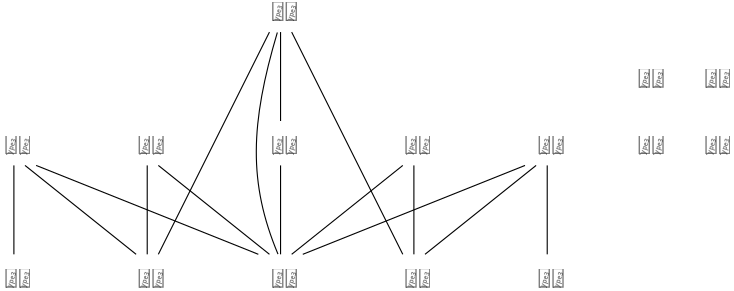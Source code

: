 <?xml version="1.0"?>
<!DOCTYPE ipe SYSTEM "ipe.dtd">
<ipe version="70218" creator="Ipe 7.2.18">
<info created="D:20211210104952" modified="D:20211210105914"/>
<ipestyle name="basic">
<symbol name="arrow/arc(spx)">
<path stroke="sym-stroke" fill="sym-stroke" pen="sym-pen">
0 0 m
-1 0.333 l
-1 -0.333 l
h
</path>
</symbol>
<symbol name="arrow/farc(spx)">
<path stroke="sym-stroke" fill="white" pen="sym-pen">
0 0 m
-1 0.333 l
-1 -0.333 l
h
</path>
</symbol>
<symbol name="arrow/ptarc(spx)">
<path stroke="sym-stroke" fill="sym-stroke" pen="sym-pen">
0 0 m
-1 0.333 l
-0.8 0 l
-1 -0.333 l
h
</path>
</symbol>
<symbol name="arrow/fptarc(spx)">
<path stroke="sym-stroke" fill="white" pen="sym-pen">
0 0 m
-1 0.333 l
-0.8 0 l
-1 -0.333 l
h
</path>
</symbol>
<symbol name="mark/circle(sx)" transformations="translations">
<path fill="sym-stroke">
0.6 0 0 0.6 0 0 e
0.4 0 0 0.4 0 0 e
</path>
</symbol>
<symbol name="mark/disk(sx)" transformations="translations">
<path fill="sym-stroke">
0.6 0 0 0.6 0 0 e
</path>
</symbol>
<symbol name="mark/fdisk(sfx)" transformations="translations">
<group>
<path fill="sym-fill">
0.5 0 0 0.5 0 0 e
</path>
<path fill="sym-stroke" fillrule="eofill">
0.6 0 0 0.6 0 0 e
0.4 0 0 0.4 0 0 e
</path>
</group>
</symbol>
<symbol name="mark/box(sx)" transformations="translations">
<path fill="sym-stroke" fillrule="eofill">
-0.6 -0.6 m
0.6 -0.6 l
0.6 0.6 l
-0.6 0.6 l
h
-0.4 -0.4 m
0.4 -0.4 l
0.4 0.4 l
-0.4 0.4 l
h
</path>
</symbol>
<symbol name="mark/square(sx)" transformations="translations">
<path fill="sym-stroke">
-0.6 -0.6 m
0.6 -0.6 l
0.6 0.6 l
-0.6 0.6 l
h
</path>
</symbol>
<symbol name="mark/fsquare(sfx)" transformations="translations">
<group>
<path fill="sym-fill">
-0.5 -0.5 m
0.5 -0.5 l
0.5 0.5 l
-0.5 0.5 l
h
</path>
<path fill="sym-stroke" fillrule="eofill">
-0.6 -0.6 m
0.6 -0.6 l
0.6 0.6 l
-0.6 0.6 l
h
-0.4 -0.4 m
0.4 -0.4 l
0.4 0.4 l
-0.4 0.4 l
h
</path>
</group>
</symbol>
<symbol name="mark/cross(sx)" transformations="translations">
<group>
<path fill="sym-stroke">
-0.43 -0.57 m
0.57 0.43 l
0.43 0.57 l
-0.57 -0.43 l
h
</path>
<path fill="sym-stroke">
-0.43 0.57 m
0.57 -0.43 l
0.43 -0.57 l
-0.57 0.43 l
h
</path>
</group>
</symbol>
<symbol name="arrow/fnormal(spx)">
<path stroke="sym-stroke" fill="white" pen="sym-pen">
0 0 m
-1 0.333 l
-1 -0.333 l
h
</path>
</symbol>
<symbol name="arrow/pointed(spx)">
<path stroke="sym-stroke" fill="sym-stroke" pen="sym-pen">
0 0 m
-1 0.333 l
-0.8 0 l
-1 -0.333 l
h
</path>
</symbol>
<symbol name="arrow/fpointed(spx)">
<path stroke="sym-stroke" fill="white" pen="sym-pen">
0 0 m
-1 0.333 l
-0.8 0 l
-1 -0.333 l
h
</path>
</symbol>
<symbol name="arrow/linear(spx)">
<path stroke="sym-stroke" pen="sym-pen">
-1 0.333 m
0 0 l
-1 -0.333 l
</path>
</symbol>
<symbol name="arrow/fdouble(spx)">
<path stroke="sym-stroke" fill="white" pen="sym-pen">
0 0 m
-1 0.333 l
-1 -0.333 l
h
-1 0 m
-2 0.333 l
-2 -0.333 l
h
</path>
</symbol>
<symbol name="arrow/double(spx)">
<path stroke="sym-stroke" fill="sym-stroke" pen="sym-pen">
0 0 m
-1 0.333 l
-1 -0.333 l
h
-1 0 m
-2 0.333 l
-2 -0.333 l
h
</path>
</symbol>
<symbol name="arrow/mid-normal(spx)">
<path stroke="sym-stroke" fill="sym-stroke" pen="sym-pen">
0.5 0 m
-0.5 0.333 l
-0.5 -0.333 l
h
</path>
</symbol>
<symbol name="arrow/mid-fnormal(spx)">
<path stroke="sym-stroke" fill="white" pen="sym-pen">
0.5 0 m
-0.5 0.333 l
-0.5 -0.333 l
h
</path>
</symbol>
<symbol name="arrow/mid-pointed(spx)">
<path stroke="sym-stroke" fill="sym-stroke" pen="sym-pen">
0.5 0 m
-0.5 0.333 l
-0.3 0 l
-0.5 -0.333 l
h
</path>
</symbol>
<symbol name="arrow/mid-fpointed(spx)">
<path stroke="sym-stroke" fill="white" pen="sym-pen">
0.5 0 m
-0.5 0.333 l
-0.3 0 l
-0.5 -0.333 l
h
</path>
</symbol>
<symbol name="arrow/mid-double(spx)">
<path stroke="sym-stroke" fill="sym-stroke" pen="sym-pen">
1 0 m
0 0.333 l
0 -0.333 l
h
0 0 m
-1 0.333 l
-1 -0.333 l
h
</path>
</symbol>
<symbol name="arrow/mid-fdouble(spx)">
<path stroke="sym-stroke" fill="white" pen="sym-pen">
1 0 m
0 0.333 l
0 -0.333 l
h
0 0 m
-1 0.333 l
-1 -0.333 l
h
</path>
</symbol>
<pen name="heavier" value="0.8"/>
<pen name="fat" value="1.2"/>
<pen name="ultrafat" value="2"/>
<symbolsize name="large" value="5"/>
<symbolsize name="small" value="2"/>
<symbolsize name="tiny" value="1.1"/>
<arrowsize name="large" value="10"/>
<arrowsize name="small" value="5"/>
<arrowsize name="tiny" value="3"/>
<color name="red" value="1 0 0"/>
<color name="blue" value="0 0 1"/>
<color name="green" value="0 1 0"/>
<color name="yellow" value="1 1 0"/>
<color name="orange" value="1 0.647 0"/>
<color name="gold" value="1 0.843 0"/>
<color name="purple" value="0.627 0.125 0.941"/>
<color name="gray" value="0.745"/>
<color name="brown" value="0.647 0.165 0.165"/>
<color name="navy" value="0 0 0.502"/>
<color name="pink" value="1 0.753 0.796"/>
<color name="seagreen" value="0.18 0.545 0.341"/>
<color name="turquoise" value="0.251 0.878 0.816"/>
<color name="violet" value="0.933 0.51 0.933"/>
<color name="darkblue" value="0 0 0.545"/>
<color name="darkcyan" value="0 0.545 0.545"/>
<color name="darkgray" value="0.663"/>
<color name="darkgreen" value="0 0.392 0"/>
<color name="darkmagenta" value="0.545 0 0.545"/>
<color name="darkorange" value="1 0.549 0"/>
<color name="darkred" value="0.545 0 0"/>
<color name="lightblue" value="0.678 0.847 0.902"/>
<color name="lightcyan" value="0.878 1 1"/>
<color name="lightgray" value="0.827"/>
<color name="lightgreen" value="0.565 0.933 0.565"/>
<color name="lightyellow" value="1 1 0.878"/>
<dashstyle name="dotted" value="[1 3] 0"/>
<dashstyle name="dashed" value="[4] 0"/>
<dashstyle name="dash dotted" value="[4 2 1 2] 0"/>
<dashstyle name="dash dot dotted" value="[4 2 1 2 1 2] 0"/>
<textsize name="large" value="\large"/>
<textsize name="small" value="\small"/>
<textsize name="tiny" value="\tiny"/>
<textsize name="Large" value="\Large"/>
<textsize name="LARGE" value="\LARGE"/>
<textsize name="huge" value="\huge"/>
<textsize name="Huge" value="\Huge"/>
<textsize name="footnote" value="\footnotesize"/>
<textstyle name="center" begin="\begin{center}" end="\end{center}"/>
<textstyle name="itemize" begin="\begin{itemize}" end="\end{itemize}"/>
<textstyle name="item" begin="\begin{itemize}\item{}" end="\end{itemize}"/>
<gridsize name="4 pts" value="4"/>
<gridsize name="8 pts (~3 mm)" value="8"/>
<gridsize name="16 pts (~6 mm)" value="16"/>
<gridsize name="32 pts (~12 mm)" value="32"/>
<gridsize name="10 pts (~3.5 mm)" value="10"/>
<gridsize name="20 pts (~7 mm)" value="20"/>
<gridsize name="14 pts (~5 mm)" value="14"/>
<gridsize name="28 pts (~10 mm)" value="28"/>
<gridsize name="56 pts (~20 mm)" value="56"/>
<anglesize name="90 deg" value="90"/>
<anglesize name="60 deg" value="60"/>
<anglesize name="45 deg" value="45"/>
<anglesize name="30 deg" value="30"/>
<anglesize name="22.5 deg" value="22.5"/>
<opacity name="10%" value="0.1"/>
<opacity name="30%" value="0.3"/>
<opacity name="50%" value="0.5"/>
<opacity name="75%" value="0.75"/>
<tiling name="falling" angle="-60" step="4" width="1"/>
<tiling name="rising" angle="30" step="4" width="1"/>
</ipestyle>
<ipestyle name="ipe_beamer">
<preamble>
	\usepackage[T1]{fontenc}
	\renewcommand{\familydefault}{\sfdefault}
</preamble>
<layout paper="280 180" origin="0 0" frame="280 180" crop="no"/>
<titlestyle pos="10 170" size="huge" color="blue"  valign="top"/>
</ipestyle>
<ipestyle name="ipe_ea_graphic_narrow">
<preamble>
	\usepackage[T1]{fontenc}
	\renewcommand{\familydefault}{\sfdefault}
</preamble>
<layout paper="136 176" origin="0 0" frame="136 176" crop="no"/>
<titlestyle pos="10 166" size="huge" color="blue"  valign="top"/>
</ipestyle>
<ipestyle name="ipe_beamer">
<preamble>
	\usepackage[T1]{fontenc}
	\renewcommand{\familydefault}{\sfdefault}
</preamble>
<layout paper="280 120" origin="0 0" frame="280 120" crop="no"/>
<titlestyle pos="10 110" size="huge" color="blue"  valign="top"/>
</ipestyle>
<page>
<layer name="alpha"/>
<view layers="alpha" active="alpha"/>
<text layer="alpha" matrix="1 0 0 1 -8 -8" transformations="translations" pos="16 16" stroke="black" type="label" width="9.96" height="6.553" depth="0" valign="baseline">14</text>
<text matrix="1 0 0 1 -8 -8" transformations="translations" pos="64 16" stroke="black" type="label" width="9.96" height="6.553" depth="0" valign="baseline">15</text>
<text matrix="1 0 0 1 -8 -8" transformations="translations" pos="112 16" stroke="black" type="label" width="9.96" height="6.553" depth="0" valign="baseline">16</text>
<text matrix="1 0 0 1 -8 -8" transformations="translations" pos="160 16" stroke="black" type="label" width="9.96" height="6.553" depth="0" valign="baseline">26</text>
<text matrix="1 0 0 1 -8 -8" transformations="translations" pos="208 16" stroke="black" type="label" width="9.96" height="6.553" depth="0" valign="baseline">36</text>
<text matrix="1 0 0 1 -8 -8" transformations="translations" pos="16 64" stroke="black" type="label" width="9.96" height="6.553" depth="0" valign="baseline">23</text>
<text matrix="1 0 0 1 -8 -8" transformations="translations" pos="64 64" stroke="black" type="label" width="9.96" height="6.553" depth="0" valign="baseline">24</text>
<text matrix="1 0 0 1 -8 -8" transformations="translations" pos="112 64" stroke="black" type="label" width="9.96" height="6.553" depth="0" valign="baseline">25</text>
<text matrix="1 0 0 1 -8 -8" transformations="translations" pos="160 64" stroke="black" type="label" width="9.96" height="6.553" depth="0" valign="baseline">35</text>
<text matrix="1 0 0 1 -8 -8" transformations="translations" pos="208 64" stroke="black" type="label" width="9.96" height="6.553" depth="0" valign="baseline">45</text>
<text matrix="1 0 0 1 -8 -8" transformations="translations" pos="112 112" stroke="black" type="label" width="9.96" height="6.553" depth="0" valign="baseline">34</text>
<text matrix="1 0 0 1 4 0" transformations="translations" pos="232 80" stroke="black" type="label" width="9.96" height="6.553" depth="0" valign="baseline">13</text>
<text matrix="1 0 0 1 4 0" transformations="translations" pos="256 80" stroke="black" type="label" width="9.96" height="6.553" depth="0" valign="baseline">12</text>
<text matrix="1 0 0 1 4 0" transformations="translations" pos="232 56" stroke="black" type="label" width="9.96" height="6.553" depth="0" valign="baseline">46</text>
<text matrix="1 0 0 1 4 0" transformations="translations" pos="256 56" stroke="black" type="label" width="9.96" height="6.553" depth="0" valign="baseline">56</text>
<path stroke="black">
12 20 m
12 52 l
</path>
<path stroke="black">
60 20 m
60 52 l
</path>
<path stroke="black">
108 20 m
108 52 l
</path>
<path stroke="black">
156 20 m
156 52 l
</path>
<path stroke="black">
204 20 m
204 52 l
</path>
<path stroke="black">
160 20 m
200 52 l
</path>
<path matrix="0.952381 0 0 1 9.33333 0" stroke="black">
112 20 m
196 52 l
</path>
<path stroke="black">
112 20 m
152 52 l
</path>
<path stroke="black">
104 20 m
64 52 l
</path>
<path stroke="black">
100 20 m
20 52 l
</path>
<path stroke="black">
56 20 m
16 52 l
</path>
<path stroke="black">
108 68 m
108 100 l
</path>
<path stroke="black">
64 20 m
104 100 l
</path>
<path stroke="black">
152 20 m
112 100 l
</path>
<path stroke="black">
107.073 20.0755 m
96.3577 45.6991
97.0565 66.8969
106.84 99.8583 c
</path>
</page>
</ipe>

